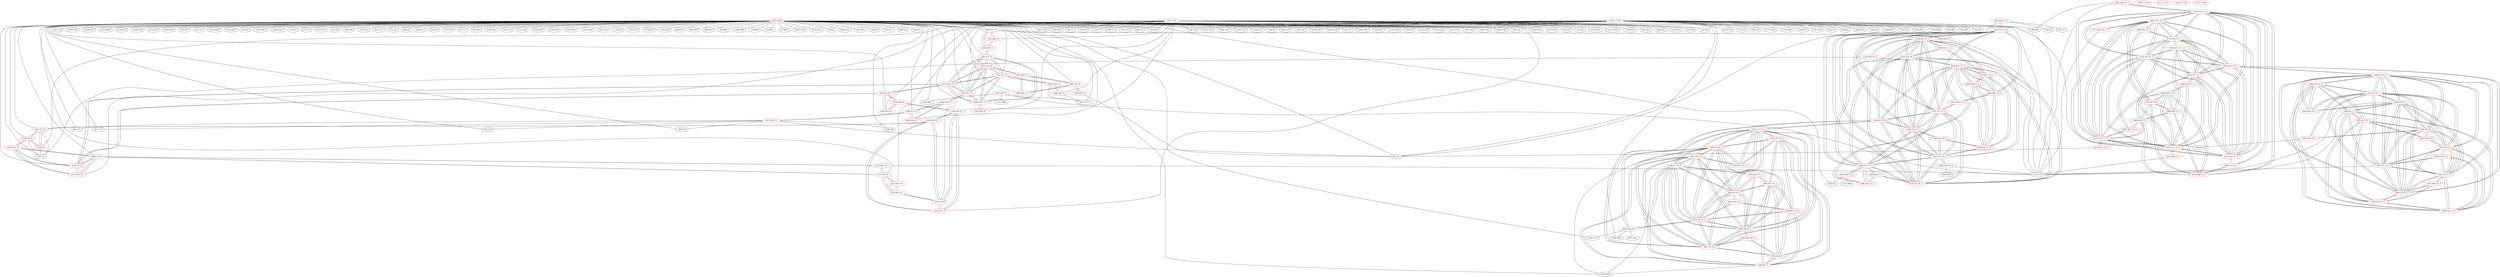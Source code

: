 graph {
	188 [label="(188) T11_T1" color=red]
	200 [label="(200) R24_T1"]
	197 [label="(197) R28_T1"]
	204 [label="(204) R32_t1"]
	189 [label="(189) T12_T1" color=red]
	205 [label="(205) R33_T1"]
	198 [label="(198) R29_T1"]
	199 [label="(199) R25_T1"]
	190 [label="(190) T13_T1" color=red]
	202 [label="(202) R30_T1"]
	206 [label="(206) R34_T1"]
	201 [label="(201) R26_T1"]
	191 [label="(191) T14_T1" color=red]
	203 [label="(203) R31_T1"]
	217 [label="(217) R15_P1"]
	194 [label="(194) T17_T1"]
	208 [label="(208) R35_T1_T"]
	193 [label="(193) T16_T1"]
	192 [label="(192) T15_T1"]
	192 [label="(192) T15_T1" color=red]
	204 [label="(204) R32_t1"]
	217 [label="(217) R15_P1"]
	194 [label="(194) T17_T1"]
	208 [label="(208) R35_T1_T"]
	193 [label="(193) T16_T1"]
	191 [label="(191) T14_T1"]
	193 [label="(193) T16_T1" color=red]
	205 [label="(205) R33_T1"]
	217 [label="(217) R15_P1"]
	194 [label="(194) T17_T1"]
	208 [label="(208) R35_T1_T"]
	192 [label="(192) T15_T1"]
	191 [label="(191) T14_T1"]
	194 [label="(194) T17_T1" color=red]
	206 [label="(206) R34_T1"]
	217 [label="(217) R15_P1"]
	208 [label="(208) R35_T1_T"]
	193 [label="(193) T16_T1"]
	192 [label="(192) T15_T1"]
	191 [label="(191) T14_T1"]
	195 [label="(195) R23_T1" color=red]
	129 [label="(129) R40"]
	177 [label="(177) U10"]
	131 [label="(131) R42"]
	187 [label="(187) T10_T1"]
	196 [label="(196) R27_T1" color=red]
	187 [label="(187) T10_T1"]
	203 [label="(203) R31_T1"]
	197 [label="(197) R28_T1" color=red]
	188 [label="(188) T11_T1"]
	204 [label="(204) R32_t1"]
	198 [label="(198) R29_T1" color=red]
	205 [label="(205) R33_T1"]
	189 [label="(189) T12_T1"]
	199 [label="(199) R25_T1" color=red]
	44 [label="(44) U5"]
	189 [label="(189) T12_T1"]
	200 [label="(200) R24_T1" color=red]
	177 [label="(177) U10"]
	188 [label="(188) T11_T1"]
	201 [label="(201) R26_T1" color=red]
	49 [label="(49) C17"]
	42 [label="(42) C15"]
	44 [label="(44) U5"]
	65 [label="(65) C10"]
	48 [label="(48) C16"]
	58 [label="(58) C9"]
	190 [label="(190) T13_T1"]
	202 [label="(202) R30_T1" color=red]
	206 [label="(206) R34_T1"]
	190 [label="(190) T13_T1"]
	203 [label="(203) R31_T1" color=red]
	187 [label="(187) T10_T1"]
	196 [label="(196) R27_T1"]
	191 [label="(191) T14_T1"]
	204 [label="(204) R32_t1" color=red]
	192 [label="(192) T15_T1"]
	188 [label="(188) T11_T1"]
	197 [label="(197) R28_T1"]
	205 [label="(205) R33_T1" color=red]
	193 [label="(193) T16_T1"]
	198 [label="(198) R29_T1"]
	189 [label="(189) T12_T1"]
	206 [label="(206) R34_T1" color=red]
	194 [label="(194) T17_T1"]
	202 [label="(202) R30_T1"]
	190 [label="(190) T13_T1"]
	207 [label="(207) R35_T1" color=red]
	208 [label="(208) R35_T1_T"]
	208 [label="(208) R35_T1_T" color=red]
	207 [label="(207) R35_T1"]
	217 [label="(217) R15_P1"]
	194 [label="(194) T17_T1"]
	193 [label="(193) T16_T1"]
	192 [label="(192) T15_T1"]
	191 [label="(191) T14_T1"]
	209 [label="(209) T3_P1" color=red]
	213 [label="(213) R14_P1"]
	214 [label="(214) T6_P1"]
	212 [label="(212) R13_P1"]
	211 [label="(211) R12_P1"]
	210 [label="(210) T2_P1"]
	210 [label="(210) T2_P1" color=red]
	212 [label="(212) R13_P1"]
	209 [label="(209) T3_P1"]
	211 [label="(211) R12_P1"]
	216 [label="(216) T5_P1"]
	217 [label="(217) R15_P1"]
	211 [label="(211) R12_P1" color=red]
	212 [label="(212) R13_P1"]
	209 [label="(209) T3_P1"]
	210 [label="(210) T2_P1"]
	212 [label="(212) R13_P1" color=red]
	226 [label="(226) T4_P1"]
	209 [label="(209) T3_P1"]
	211 [label="(211) R12_P1"]
	210 [label="(210) T2_P1"]
	213 [label="(213) R14_P1" color=red]
	177 [label="(177) U10"]
	209 [label="(209) T3_P1"]
	214 [label="(214) T6_P1"]
	214 [label="(214) T6_P1" color=red]
	213 [label="(213) R14_P1"]
	209 [label="(209) T3_P1"]
	223 [label="(223) R22_P1"]
	215 [label="(215) R17_P1"]
	215 [label="(215) R17_P1" color=red]
	223 [label="(223) R22_P1"]
	214 [label="(214) T6_P1"]
	216 [label="(216) T5_P1" color=red]
	210 [label="(210) T2_P1"]
	217 [label="(217) R15_P1"]
	218 [label="(218) R16_P1"]
	219 [label="(219) R20_P1"]
	217 [label="(217) R15_P1" color=red]
	194 [label="(194) T17_T1"]
	208 [label="(208) R35_T1_T"]
	193 [label="(193) T16_T1"]
	192 [label="(192) T15_T1"]
	191 [label="(191) T14_T1"]
	210 [label="(210) T2_P1"]
	216 [label="(216) T5_P1"]
	218 [label="(218) R16_P1" color=red]
	216 [label="(216) T5_P1"]
	219 [label="(219) R20_P1"]
	219 [label="(219) R20_P1" color=red]
	220 [label="(220) T8_P1"]
	218 [label="(218) R16_P1"]
	216 [label="(216) T5_P1"]
	220 [label="(220) T8_P1" color=red]
	221 [label="(221) T9_P1"]
	222 [label="(222) R21_P1"]
	224 [label="(224) R19_P1"]
	219 [label="(219) R20_P1"]
	221 [label="(221) T9_P1" color=red]
	223 [label="(223) R22_P1"]
	222 [label="(222) R21_P1"]
	220 [label="(220) T8_P1"]
	224 [label="(224) R19_P1"]
	222 [label="(222) R21_P1" color=red]
	221 [label="(221) T9_P1"]
	220 [label="(220) T8_P1"]
	224 [label="(224) R19_P1"]
	223 [label="(223) R22_P1" color=red]
	221 [label="(221) T9_P1"]
	214 [label="(214) T6_P1"]
	215 [label="(215) R17_P1"]
	224 [label="(224) R19_P1" color=red]
	221 [label="(221) T9_P1"]
	222 [label="(222) R21_P1"]
	220 [label="(220) T8_P1"]
	225 [label="(225) T7_P1"]
	225 [label="(225) T7_P1" color=red]
	227 [label="(227) R1"]
	226 [label="(226) T4_P1"]
	143 [label="(143) P1"]
	224 [label="(224) R19_P1"]
	226 [label="(226) T4_P1" color=red]
	212 [label="(212) R13_P1"]
	227 [label="(227) R1"]
	225 [label="(225) T7_P1"]
	143 [label="(143) P1"]
	227 [label="(227) R1" color=red]
	226 [label="(226) T4_P1"]
	225 [label="(225) T7_P1"]
	143 [label="(143) P1"]
	228 [label="(228) T10_T1_2" color=red]
	236 [label="(236) R23_T1_2"]
	244 [label="(244) R31_T1_2"]
	237 [label="(237) R27_T1_2"]
	234 [label="(234) T16_T1_2"]
	235 [label="(235) T17_T1_2"]
	233 [label="(233) T15_T1_2"]
	230 [label="(230) T12_T1_2"]
	232 [label="(232) T14_T1_2"]
	231 [label="(231) T13_T1_2"]
	229 [label="(229) T11_T1_2"]
	229 [label="(229) T11_T1_2" color=red]
	241 [label="(241) R24_T1_2"]
	238 [label="(238) R28_T1_2"]
	245 [label="(245) R32_t1_2"]
	228 [label="(228) T10_T1_2"]
	234 [label="(234) T16_T1_2"]
	235 [label="(235) T17_T1_2"]
	233 [label="(233) T15_T1_2"]
	230 [label="(230) T12_T1_2"]
	232 [label="(232) T14_T1_2"]
	231 [label="(231) T13_T1_2"]
	230 [label="(230) T12_T1_2" color=red]
	246 [label="(246) R33_T1_2"]
	239 [label="(239) R29_T1_2"]
	240 [label="(240) R25_T1_2"]
	228 [label="(228) T10_T1_2"]
	234 [label="(234) T16_T1_2"]
	235 [label="(235) T17_T1_2"]
	233 [label="(233) T15_T1_2"]
	232 [label="(232) T14_T1_2"]
	231 [label="(231) T13_T1_2"]
	229 [label="(229) T11_T1_2"]
	231 [label="(231) T13_T1_2" color=red]
	243 [label="(243) R30_T1_2"]
	247 [label="(247) R34_T1_2"]
	242 [label="(242) R26_T1_2"]
	228 [label="(228) T10_T1_2"]
	234 [label="(234) T16_T1_2"]
	235 [label="(235) T17_T1_2"]
	233 [label="(233) T15_T1_2"]
	230 [label="(230) T12_T1_2"]
	232 [label="(232) T14_T1_2"]
	229 [label="(229) T11_T1_2"]
	232 [label="(232) T14_T1_2" color=red]
	228 [label="(228) T10_T1_2"]
	234 [label="(234) T16_T1_2"]
	235 [label="(235) T17_T1_2"]
	233 [label="(233) T15_T1_2"]
	230 [label="(230) T12_T1_2"]
	231 [label="(231) T13_T1_2"]
	229 [label="(229) T11_T1_2"]
	244 [label="(244) R31_T1_2"]
	258 [label="(258) R15_P1_2"]
	248 [label="(248) R35_T1_2"]
	233 [label="(233) T15_T1_2" color=red]
	245 [label="(245) R32_t1_2"]
	228 [label="(228) T10_T1_2"]
	234 [label="(234) T16_T1_2"]
	235 [label="(235) T17_T1_2"]
	230 [label="(230) T12_T1_2"]
	232 [label="(232) T14_T1_2"]
	231 [label="(231) T13_T1_2"]
	229 [label="(229) T11_T1_2"]
	258 [label="(258) R15_P1_2"]
	248 [label="(248) R35_T1_2"]
	234 [label="(234) T16_T1_2" color=red]
	246 [label="(246) R33_T1_2"]
	228 [label="(228) T10_T1_2"]
	235 [label="(235) T17_T1_2"]
	233 [label="(233) T15_T1_2"]
	230 [label="(230) T12_T1_2"]
	232 [label="(232) T14_T1_2"]
	231 [label="(231) T13_T1_2"]
	229 [label="(229) T11_T1_2"]
	258 [label="(258) R15_P1_2"]
	248 [label="(248) R35_T1_2"]
	235 [label="(235) T17_T1_2" color=red]
	247 [label="(247) R34_T1_2"]
	228 [label="(228) T10_T1_2"]
	234 [label="(234) T16_T1_2"]
	233 [label="(233) T15_T1_2"]
	230 [label="(230) T12_T1_2"]
	232 [label="(232) T14_T1_2"]
	231 [label="(231) T13_T1_2"]
	229 [label="(229) T11_T1_2"]
	258 [label="(258) R15_P1_2"]
	248 [label="(248) R35_T1_2"]
	236 [label="(236) R23_T1_2" color=red]
	177 [label="(177) U10"]
	143 [label="(143) P1"]
	228 [label="(228) T10_T1_2"]
	237 [label="(237) R27_T1_2" color=red]
	243 [label="(243) R30_T1_2"]
	248 [label="(248) R35_T1_2"]
	239 [label="(239) R29_T1_2"]
	249 [label="(249) R28_T1_T_2"]
	228 [label="(228) T10_T1_2"]
	244 [label="(244) R31_T1_2"]
	238 [label="(238) R28_T1_2" color=red]
	229 [label="(229) T11_T1_2"]
	245 [label="(245) R32_t1_2"]
	249 [label="(249) R28_T1_T_2"]
	239 [label="(239) R29_T1_2" color=red]
	243 [label="(243) R30_T1_2"]
	248 [label="(248) R35_T1_2"]
	249 [label="(249) R28_T1_T_2"]
	237 [label="(237) R27_T1_2"]
	246 [label="(246) R33_T1_2"]
	230 [label="(230) T12_T1_2"]
	240 [label="(240) R25_T1_2" color=red]
	177 [label="(177) U10"]
	181 [label="(181) R49"]
	230 [label="(230) T12_T1_2"]
	241 [label="(241) R24_T1_2" color=red]
	111 [label="(111) R43"]
	136 [label="(136) Q5"]
	229 [label="(229) T11_T1_2"]
	242 [label="(242) R26_T1_2" color=red]
	45 [label="(45) T2"]
	44 [label="(44) U5"]
	47 [label="(47) U7"]
	231 [label="(231) T13_T1_2"]
	243 [label="(243) R30_T1_2" color=red]
	248 [label="(248) R35_T1_2"]
	239 [label="(239) R29_T1_2"]
	249 [label="(249) R28_T1_T_2"]
	237 [label="(237) R27_T1_2"]
	247 [label="(247) R34_T1_2"]
	231 [label="(231) T13_T1_2"]
	244 [label="(244) R31_T1_2" color=red]
	228 [label="(228) T10_T1_2"]
	237 [label="(237) R27_T1_2"]
	232 [label="(232) T14_T1_2"]
	245 [label="(245) R32_t1_2" color=red]
	233 [label="(233) T15_T1_2"]
	229 [label="(229) T11_T1_2"]
	238 [label="(238) R28_T1_2"]
	246 [label="(246) R33_T1_2" color=red]
	234 [label="(234) T16_T1_2"]
	239 [label="(239) R29_T1_2"]
	230 [label="(230) T12_T1_2"]
	247 [label="(247) R34_T1_2" color=red]
	235 [label="(235) T17_T1_2"]
	243 [label="(243) R30_T1_2"]
	231 [label="(231) T13_T1_2"]
	248 [label="(248) R35_T1_2" color=red]
	243 [label="(243) R30_T1_2"]
	239 [label="(239) R29_T1_2"]
	249 [label="(249) R28_T1_T_2"]
	237 [label="(237) R27_T1_2"]
	258 [label="(258) R15_P1_2"]
	235 [label="(235) T17_T1_2"]
	234 [label="(234) T16_T1_2"]
	233 [label="(233) T15_T1_2"]
	232 [label="(232) T14_T1_2"]
	249 [label="(249) R28_T1_T_2" color=red]
	243 [label="(243) R30_T1_2"]
	248 [label="(248) R35_T1_2"]
	239 [label="(239) R29_T1_2"]
	237 [label="(237) R27_T1_2"]
	238 [label="(238) R28_T1_2"]
	250 [label="(250) T3_P1_2" color=red]
	267 [label="(267) T4_P1_2"]
	266 [label="(266) T7_P1_2"]
	257 [label="(257) T5_P1_2"]
	262 [label="(262) T9_P1_2"]
	261 [label="(261) T8_P1_2"]
	255 [label="(255) T6_P1_2"]
	251 [label="(251) T2_P1_2"]
	254 [label="(254) R14_P1_2"]
	253 [label="(253) R13_P1_2"]
	252 [label="(252) R12_P1_2"]
	251 [label="(251) T2_P1_2" color=red]
	250 [label="(250) T3_P1_2"]
	267 [label="(267) T4_P1_2"]
	266 [label="(266) T7_P1_2"]
	257 [label="(257) T5_P1_2"]
	262 [label="(262) T9_P1_2"]
	261 [label="(261) T8_P1_2"]
	255 [label="(255) T6_P1_2"]
	253 [label="(253) R13_P1_2"]
	252 [label="(252) R12_P1_2"]
	258 [label="(258) R15_P1_2"]
	252 [label="(252) R12_P1_2" color=red]
	263 [label="(263) R21_P1_2"]
	259 [label="(259) R16_P1_2"]
	256 [label="(256) R17_P1_2"]
	268 [label="(268) R1_2"]
	253 [label="(253) R13_P1_2"]
	250 [label="(250) T3_P1_2"]
	251 [label="(251) T2_P1_2"]
	253 [label="(253) R13_P1_2" color=red]
	267 [label="(267) T4_P1_2"]
	250 [label="(250) T3_P1_2"]
	252 [label="(252) R12_P1_2"]
	251 [label="(251) T2_P1_2"]
	254 [label="(254) R14_P1_2" color=red]
	108 [label="(108) R26"]
	107 [label="(107) R22"]
	109 [label="(109) C31"]
	250 [label="(250) T3_P1_2"]
	255 [label="(255) T6_P1_2"]
	255 [label="(255) T6_P1_2" color=red]
	250 [label="(250) T3_P1_2"]
	267 [label="(267) T4_P1_2"]
	266 [label="(266) T7_P1_2"]
	257 [label="(257) T5_P1_2"]
	262 [label="(262) T9_P1_2"]
	261 [label="(261) T8_P1_2"]
	251 [label="(251) T2_P1_2"]
	254 [label="(254) R14_P1_2"]
	264 [label="(264) R22_P1_2"]
	256 [label="(256) R17_P1_2"]
	256 [label="(256) R17_P1_2" color=red]
	263 [label="(263) R21_P1_2"]
	259 [label="(259) R16_P1_2"]
	252 [label="(252) R12_P1_2"]
	268 [label="(268) R1_2"]
	264 [label="(264) R22_P1_2"]
	255 [label="(255) T6_P1_2"]
	257 [label="(257) T5_P1_2" color=red]
	250 [label="(250) T3_P1_2"]
	267 [label="(267) T4_P1_2"]
	266 [label="(266) T7_P1_2"]
	262 [label="(262) T9_P1_2"]
	261 [label="(261) T8_P1_2"]
	255 [label="(255) T6_P1_2"]
	251 [label="(251) T2_P1_2"]
	258 [label="(258) R15_P1_2"]
	259 [label="(259) R16_P1_2"]
	260 [label="(260) R20_P1_2"]
	258 [label="(258) R15_P1_2" color=red]
	235 [label="(235) T17_T1_2"]
	248 [label="(248) R35_T1_2"]
	234 [label="(234) T16_T1_2"]
	233 [label="(233) T15_T1_2"]
	232 [label="(232) T14_T1_2"]
	251 [label="(251) T2_P1_2"]
	257 [label="(257) T5_P1_2"]
	259 [label="(259) R16_P1_2" color=red]
	263 [label="(263) R21_P1_2"]
	252 [label="(252) R12_P1_2"]
	256 [label="(256) R17_P1_2"]
	268 [label="(268) R1_2"]
	257 [label="(257) T5_P1_2"]
	260 [label="(260) R20_P1_2"]
	260 [label="(260) R20_P1_2" color=red]
	261 [label="(261) T8_P1_2"]
	259 [label="(259) R16_P1_2"]
	257 [label="(257) T5_P1_2"]
	261 [label="(261) T8_P1_2" color=red]
	250 [label="(250) T3_P1_2"]
	267 [label="(267) T4_P1_2"]
	266 [label="(266) T7_P1_2"]
	257 [label="(257) T5_P1_2"]
	262 [label="(262) T9_P1_2"]
	255 [label="(255) T6_P1_2"]
	251 [label="(251) T2_P1_2"]
	263 [label="(263) R21_P1_2"]
	265 [label="(265) R19_P1_2"]
	260 [label="(260) R20_P1_2"]
	262 [label="(262) T9_P1_2" color=red]
	264 [label="(264) R22_P1_2"]
	250 [label="(250) T3_P1_2"]
	267 [label="(267) T4_P1_2"]
	266 [label="(266) T7_P1_2"]
	257 [label="(257) T5_P1_2"]
	261 [label="(261) T8_P1_2"]
	255 [label="(255) T6_P1_2"]
	251 [label="(251) T2_P1_2"]
	263 [label="(263) R21_P1_2"]
	265 [label="(265) R19_P1_2"]
	263 [label="(263) R21_P1_2" color=red]
	259 [label="(259) R16_P1_2"]
	252 [label="(252) R12_P1_2"]
	256 [label="(256) R17_P1_2"]
	268 [label="(268) R1_2"]
	262 [label="(262) T9_P1_2"]
	261 [label="(261) T8_P1_2"]
	265 [label="(265) R19_P1_2"]
	264 [label="(264) R22_P1_2" color=red]
	262 [label="(262) T9_P1_2"]
	255 [label="(255) T6_P1_2"]
	256 [label="(256) R17_P1_2"]
	265 [label="(265) R19_P1_2" color=red]
	262 [label="(262) T9_P1_2"]
	263 [label="(263) R21_P1_2"]
	261 [label="(261) T8_P1_2"]
	266 [label="(266) T7_P1_2"]
	266 [label="(266) T7_P1_2" color=red]
	250 [label="(250) T3_P1_2"]
	267 [label="(267) T4_P1_2"]
	257 [label="(257) T5_P1_2"]
	262 [label="(262) T9_P1_2"]
	261 [label="(261) T8_P1_2"]
	255 [label="(255) T6_P1_2"]
	251 [label="(251) T2_P1_2"]
	268 [label="(268) R1_2"]
	140 [label="(140) SW4"]
	265 [label="(265) R19_P1_2"]
	267 [label="(267) T4_P1_2" color=red]
	250 [label="(250) T3_P1_2"]
	266 [label="(266) T7_P1_2"]
	257 [label="(257) T5_P1_2"]
	262 [label="(262) T9_P1_2"]
	261 [label="(261) T8_P1_2"]
	255 [label="(255) T6_P1_2"]
	251 [label="(251) T2_P1_2"]
	253 [label="(253) R13_P1_2"]
	268 [label="(268) R1_2"]
	140 [label="(140) SW4"]
	268 [label="(268) R1_2" color=red]
	267 [label="(267) T4_P1_2"]
	266 [label="(266) T7_P1_2"]
	140 [label="(140) SW4"]
	263 [label="(263) R21_P1_2"]
	259 [label="(259) R16_P1_2"]
	252 [label="(252) R12_P1_2"]
	256 [label="(256) R17_P1_2"]
	269 [label="(269) T10_T1_3" color=red]
	277 [label="(277) R23_T1_3"]
	285 [label="(285) R31_T1_3"]
	278 [label="(278) R27_T1_3"]
	275 [label="(275) T16_T1_3"]
	276 [label="(276) T17_T1_3"]
	274 [label="(274) T15_T1_3"]
	271 [label="(271) T12_T1_3"]
	273 [label="(273) T14_T1_3"]
	272 [label="(272) T13_T1_3"]
	270 [label="(270) T11_T1_3"]
	270 [label="(270) T11_T1_3" color=red]
	282 [label="(282) R24_T1_3"]
	279 [label="(279) R28_T1_3"]
	286 [label="(286) R32_t1_3"]
	269 [label="(269) T10_T1_3"]
	275 [label="(275) T16_T1_3"]
	276 [label="(276) T17_T1_3"]
	274 [label="(274) T15_T1_3"]
	271 [label="(271) T12_T1_3"]
	273 [label="(273) T14_T1_3"]
	272 [label="(272) T13_T1_3"]
	271 [label="(271) T12_T1_3" color=red]
	287 [label="(287) R33_T1_3"]
	280 [label="(280) R29_T1_3"]
	281 [label="(281) R25_T1_3"]
	269 [label="(269) T10_T1_3"]
	275 [label="(275) T16_T1_3"]
	276 [label="(276) T17_T1_3"]
	274 [label="(274) T15_T1_3"]
	273 [label="(273) T14_T1_3"]
	272 [label="(272) T13_T1_3"]
	270 [label="(270) T11_T1_3"]
	272 [label="(272) T13_T1_3" color=red]
	284 [label="(284) R30_T1_3"]
	288 [label="(288) R34_T1_3"]
	283 [label="(283) R26_T1_3"]
	269 [label="(269) T10_T1_3"]
	275 [label="(275) T16_T1_3"]
	276 [label="(276) T17_T1_3"]
	274 [label="(274) T15_T1_3"]
	271 [label="(271) T12_T1_3"]
	273 [label="(273) T14_T1_3"]
	270 [label="(270) T11_T1_3"]
	273 [label="(273) T14_T1_3" color=red]
	269 [label="(269) T10_T1_3"]
	275 [label="(275) T16_T1_3"]
	276 [label="(276) T17_T1_3"]
	274 [label="(274) T15_T1_3"]
	271 [label="(271) T12_T1_3"]
	272 [label="(272) T13_T1_3"]
	270 [label="(270) T11_T1_3"]
	285 [label="(285) R31_T1_3"]
	299 [label="(299) R15_P1_3"]
	290 [label="(290) R35_T1_T_3"]
	274 [label="(274) T15_T1_3" color=red]
	286 [label="(286) R32_t1_3"]
	269 [label="(269) T10_T1_3"]
	275 [label="(275) T16_T1_3"]
	276 [label="(276) T17_T1_3"]
	271 [label="(271) T12_T1_3"]
	273 [label="(273) T14_T1_3"]
	272 [label="(272) T13_T1_3"]
	270 [label="(270) T11_T1_3"]
	299 [label="(299) R15_P1_3"]
	290 [label="(290) R35_T1_T_3"]
	275 [label="(275) T16_T1_3" color=red]
	287 [label="(287) R33_T1_3"]
	269 [label="(269) T10_T1_3"]
	276 [label="(276) T17_T1_3"]
	274 [label="(274) T15_T1_3"]
	271 [label="(271) T12_T1_3"]
	273 [label="(273) T14_T1_3"]
	272 [label="(272) T13_T1_3"]
	270 [label="(270) T11_T1_3"]
	299 [label="(299) R15_P1_3"]
	290 [label="(290) R35_T1_T_3"]
	276 [label="(276) T17_T1_3" color=red]
	288 [label="(288) R34_T1_3"]
	269 [label="(269) T10_T1_3"]
	275 [label="(275) T16_T1_3"]
	274 [label="(274) T15_T1_3"]
	271 [label="(271) T12_T1_3"]
	273 [label="(273) T14_T1_3"]
	272 [label="(272) T13_T1_3"]
	270 [label="(270) T11_T1_3"]
	299 [label="(299) R15_P1_3"]
	290 [label="(290) R35_T1_T_3"]
	277 [label="(277) R23_T1_3" color=red]
	177 [label="(177) U10"]
	269 [label="(269) T10_T1_3"]
	278 [label="(278) R27_T1_3" color=red]
	284 [label="(284) R30_T1_3"]
	289 [label="(289) R35_T1_3"]
	280 [label="(280) R29_T1_3"]
	279 [label="(279) R28_T1_3"]
	269 [label="(269) T10_T1_3"]
	285 [label="(285) R31_T1_3"]
	279 [label="(279) R28_T1_3" color=red]
	284 [label="(284) R30_T1_3"]
	289 [label="(289) R35_T1_3"]
	280 [label="(280) R29_T1_3"]
	278 [label="(278) R27_T1_3"]
	270 [label="(270) T11_T1_3"]
	286 [label="(286) R32_t1_3"]
	280 [label="(280) R29_T1_3" color=red]
	284 [label="(284) R30_T1_3"]
	289 [label="(289) R35_T1_3"]
	279 [label="(279) R28_T1_3"]
	278 [label="(278) R27_T1_3"]
	287 [label="(287) R33_T1_3"]
	271 [label="(271) T12_T1_3"]
	281 [label="(281) R25_T1_3" color=red]
	44 [label="(44) U5"]
	271 [label="(271) T12_T1_3"]
	282 [label="(282) R24_T1_3" color=red]
	186 [label="(186) R6"]
	177 [label="(177) U10"]
	270 [label="(270) T11_T1_3"]
	283 [label="(283) R26_T1_3" color=red]
	177 [label="(177) U10"]
	272 [label="(272) T13_T1_3"]
	284 [label="(284) R30_T1_3" color=red]
	289 [label="(289) R35_T1_3"]
	280 [label="(280) R29_T1_3"]
	279 [label="(279) R28_T1_3"]
	278 [label="(278) R27_T1_3"]
	288 [label="(288) R34_T1_3"]
	272 [label="(272) T13_T1_3"]
	285 [label="(285) R31_T1_3" color=red]
	269 [label="(269) T10_T1_3"]
	278 [label="(278) R27_T1_3"]
	273 [label="(273) T14_T1_3"]
	286 [label="(286) R32_t1_3" color=red]
	274 [label="(274) T15_T1_3"]
	270 [label="(270) T11_T1_3"]
	279 [label="(279) R28_T1_3"]
	287 [label="(287) R33_T1_3" color=red]
	275 [label="(275) T16_T1_3"]
	280 [label="(280) R29_T1_3"]
	271 [label="(271) T12_T1_3"]
	288 [label="(288) R34_T1_3" color=red]
	276 [label="(276) T17_T1_3"]
	284 [label="(284) R30_T1_3"]
	272 [label="(272) T13_T1_3"]
	289 [label="(289) R35_T1_3" color=red]
	284 [label="(284) R30_T1_3"]
	280 [label="(280) R29_T1_3"]
	279 [label="(279) R28_T1_3"]
	278 [label="(278) R27_T1_3"]
	290 [label="(290) R35_T1_T_3"]
	290 [label="(290) R35_T1_T_3" color=red]
	289 [label="(289) R35_T1_3"]
	299 [label="(299) R15_P1_3"]
	276 [label="(276) T17_T1_3"]
	275 [label="(275) T16_T1_3"]
	274 [label="(274) T15_T1_3"]
	273 [label="(273) T14_T1_3"]
	291 [label="(291) T3_P1_3" color=red]
	308 [label="(308) T4_P1_3"]
	307 [label="(307) T7_P1_3"]
	298 [label="(298) T5_P1_3"]
	303 [label="(303) T9_P1_3"]
	302 [label="(302) T8_P1_3"]
	296 [label="(296) T6_P1_3"]
	292 [label="(292) T2_P1_3"]
	295 [label="(295) R14_P1_3"]
	294 [label="(294) R13_P1_3"]
	293 [label="(293) R12_P1_3"]
	292 [label="(292) T2_P1_3" color=red]
	291 [label="(291) T3_P1_3"]
	308 [label="(308) T4_P1_3"]
	307 [label="(307) T7_P1_3"]
	298 [label="(298) T5_P1_3"]
	303 [label="(303) T9_P1_3"]
	302 [label="(302) T8_P1_3"]
	296 [label="(296) T6_P1_3"]
	294 [label="(294) R13_P1_3"]
	293 [label="(293) R12_P1_3"]
	299 [label="(299) R15_P1_3"]
	293 [label="(293) R12_P1_3" color=red]
	304 [label="(304) R21_P1_3"]
	300 [label="(300) R16_P1_3"]
	297 [label="(297) R17_P1_3"]
	309 [label="(309) R1_3"]
	294 [label="(294) R13_P1_3"]
	291 [label="(291) T3_P1_3"]
	292 [label="(292) T2_P1_3"]
	294 [label="(294) R13_P1_3" color=red]
	308 [label="(308) T4_P1_3"]
	291 [label="(291) T3_P1_3"]
	293 [label="(293) R12_P1_3"]
	292 [label="(292) T2_P1_3"]
	295 [label="(295) R14_P1_3" color=red]
	144 [label="(144) P2"]
	291 [label="(291) T3_P1_3"]
	296 [label="(296) T6_P1_3"]
	296 [label="(296) T6_P1_3" color=red]
	291 [label="(291) T3_P1_3"]
	308 [label="(308) T4_P1_3"]
	307 [label="(307) T7_P1_3"]
	298 [label="(298) T5_P1_3"]
	303 [label="(303) T9_P1_3"]
	302 [label="(302) T8_P1_3"]
	292 [label="(292) T2_P1_3"]
	295 [label="(295) R14_P1_3"]
	305 [label="(305) R22_P1_3"]
	297 [label="(297) R17_P1_3"]
	297 [label="(297) R17_P1_3" color=red]
	304 [label="(304) R21_P1_3"]
	300 [label="(300) R16_P1_3"]
	293 [label="(293) R12_P1_3"]
	309 [label="(309) R1_3"]
	305 [label="(305) R22_P1_3"]
	296 [label="(296) T6_P1_3"]
	298 [label="(298) T5_P1_3" color=red]
	291 [label="(291) T3_P1_3"]
	308 [label="(308) T4_P1_3"]
	307 [label="(307) T7_P1_3"]
	303 [label="(303) T9_P1_3"]
	302 [label="(302) T8_P1_3"]
	296 [label="(296) T6_P1_3"]
	292 [label="(292) T2_P1_3"]
	299 [label="(299) R15_P1_3"]
	300 [label="(300) R16_P1_3"]
	301 [label="(301) R20_P1_3"]
	299 [label="(299) R15_P1_3" color=red]
	276 [label="(276) T17_T1_3"]
	290 [label="(290) R35_T1_T_3"]
	275 [label="(275) T16_T1_3"]
	274 [label="(274) T15_T1_3"]
	273 [label="(273) T14_T1_3"]
	292 [label="(292) T2_P1_3"]
	298 [label="(298) T5_P1_3"]
	300 [label="(300) R16_P1_3" color=red]
	304 [label="(304) R21_P1_3"]
	293 [label="(293) R12_P1_3"]
	297 [label="(297) R17_P1_3"]
	309 [label="(309) R1_3"]
	298 [label="(298) T5_P1_3"]
	301 [label="(301) R20_P1_3"]
	301 [label="(301) R20_P1_3" color=red]
	302 [label="(302) T8_P1_3"]
	300 [label="(300) R16_P1_3"]
	298 [label="(298) T5_P1_3"]
	302 [label="(302) T8_P1_3" color=red]
	291 [label="(291) T3_P1_3"]
	308 [label="(308) T4_P1_3"]
	307 [label="(307) T7_P1_3"]
	298 [label="(298) T5_P1_3"]
	303 [label="(303) T9_P1_3"]
	296 [label="(296) T6_P1_3"]
	292 [label="(292) T2_P1_3"]
	304 [label="(304) R21_P1_3"]
	306 [label="(306) R19_P1_3"]
	301 [label="(301) R20_P1_3"]
	303 [label="(303) T9_P1_3" color=red]
	305 [label="(305) R22_P1_3"]
	291 [label="(291) T3_P1_3"]
	308 [label="(308) T4_P1_3"]
	307 [label="(307) T7_P1_3"]
	298 [label="(298) T5_P1_3"]
	302 [label="(302) T8_P1_3"]
	296 [label="(296) T6_P1_3"]
	292 [label="(292) T2_P1_3"]
	304 [label="(304) R21_P1_3"]
	306 [label="(306) R19_P1_3"]
	304 [label="(304) R21_P1_3" color=red]
	300 [label="(300) R16_P1_3"]
	293 [label="(293) R12_P1_3"]
	297 [label="(297) R17_P1_3"]
	309 [label="(309) R1_3"]
	303 [label="(303) T9_P1_3"]
	302 [label="(302) T8_P1_3"]
	306 [label="(306) R19_P1_3"]
	305 [label="(305) R22_P1_3" color=red]
	303 [label="(303) T9_P1_3"]
	296 [label="(296) T6_P1_3"]
	297 [label="(297) R17_P1_3"]
	306 [label="(306) R19_P1_3" color=red]
	303 [label="(303) T9_P1_3"]
	304 [label="(304) R21_P1_3"]
	302 [label="(302) T8_P1_3"]
	307 [label="(307) T7_P1_3"]
	307 [label="(307) T7_P1_3" color=red]
	291 [label="(291) T3_P1_3"]
	308 [label="(308) T4_P1_3"]
	298 [label="(298) T5_P1_3"]
	303 [label="(303) T9_P1_3"]
	302 [label="(302) T8_P1_3"]
	296 [label="(296) T6_P1_3"]
	292 [label="(292) T2_P1_3"]
	309 [label="(309) R1_3"]
	177 [label="(177) U10"]
	306 [label="(306) R19_P1_3"]
	308 [label="(308) T4_P1_3" color=red]
	291 [label="(291) T3_P1_3"]
	307 [label="(307) T7_P1_3"]
	298 [label="(298) T5_P1_3"]
	303 [label="(303) T9_P1_3"]
	302 [label="(302) T8_P1_3"]
	296 [label="(296) T6_P1_3"]
	292 [label="(292) T2_P1_3"]
	294 [label="(294) R13_P1_3"]
	309 [label="(309) R1_3"]
	177 [label="(177) U10"]
	309 [label="(309) R1_3" color=red]
	308 [label="(308) T4_P1_3"]
	307 [label="(307) T7_P1_3"]
	177 [label="(177) U10"]
	304 [label="(304) R21_P1_3"]
	300 [label="(300) R16_P1_3"]
	293 [label="(293) R12_P1_3"]
	297 [label="(297) R17_P1_3"]
	310 [label="(310) +1.5V" color=red]
	311 [label="(311) +1.2V" color=red]
	312 [label="(312) +5V" color=red]
	9 [label="(9) U1"]
	133 [label="(133) D10"]
	151 [label="(151) F6"]
	33 [label="(33) D2"]
	32 [label="(32) C4"]
	31 [label="(31) R3"]
	135 [label="(135) D11"]
	123 [label="(123) LED1"]
	134 [label="(134) D12"]
	91 [label="(91) R13"]
	12 [label="(12) C1"]
	78 [label="(78) U9"]
	79 [label="(79) C27"]
	28 [label="(28) C5"]
	84 [label="(84) R15"]
	35 [label="(35) D16"]
	87 [label="(87) C26"]
	150 [label="(150) F4"]
	21 [label="(21) D4"]
	30 [label="(30) TP2"]
	24 [label="(24) U3"]
	23 [label="(23) D3"]
	202 [label="(202) R30_T1"]
	207 [label="(207) R35_T1"]
	198 [label="(198) R29_T1"]
	197 [label="(197) R28_T1"]
	196 [label="(196) R27_T1"]
	222 [label="(222) R21_P1"]
	218 [label="(218) R16_P1"]
	211 [label="(211) R12_P1"]
	215 [label="(215) R17_P1"]
	227 [label="(227) R1"]
	313 [label="(313) +3.3V" color=red]
	149 [label="(149) F5"]
	60 [label="(60) C23"]
	56 [label="(56) C22"]
	154 [label="(154) C43"]
	61 [label="(61) R10"]
	163 [label="(163) C39"]
	177 [label="(177) U10"]
	22 [label="(22) L3"]
	20 [label="(20) R2"]
	37 [label="(37) C7"]
	99 [label="(99) R23"]
	26 [label="(26) D6"]
	24 [label="(24) U3"]
	108 [label="(108) R26"]
	164 [label="(164) C40"]
	29 [label="(29) TP1"]
	168 [label="(168) R55"]
	173 [label="(173) C42"]
	66 [label="(66) U6"]
	53 [label="(53) C21"]
	52 [label="(52) C20"]
	67 [label="(67) R7"]
	51 [label="(51) C19"]
	50 [label="(50) C18"]
	105 [label="(105) R25"]
	165 [label="(165) C41"]
	162 [label="(162) C38"]
	102 [label="(102) R24"]
	64 [label="(64) U8"]
	161 [label="(161) C37"]
	160 [label="(160) C35"]
	159 [label="(159) C34"]
	158 [label="(158) C33"]
	63 [label="(63) R8"]
	62 [label="(62) R9"]
	41 [label="(41) R5"]
	44 [label="(44) U5"]
	46 [label="(46) J4"]
	186 [label="(186) R6"]
	142 [label="(142) F3"]
	73 [label="(73) L5"]
	74 [label="(74) L6"]
	171 [label="(171) R52"]
	170 [label="(170) R50"]
	314 [label="(314) +1.0V" color=red]
	315 [label="(315) +1.8V" color=red]
	316 [label="(316) GND" color=red]
	11 [label="(11) C2"]
	109 [label="(109) C31"]
	166 [label="(166) C48"]
	164 [label="(164) C40"]
	165 [label="(165) C41"]
	162 [label="(162) C38"]
	161 [label="(161) C37"]
	103 [label="(103) C29"]
	64 [label="(64) U8"]
	127 [label="(127) R39"]
	160 [label="(160) C35"]
	114 [label="(114) Q2"]
	106 [label="(106) C30"]
	175 [label="(175) S5"]
	100 [label="(100) C28"]
	163 [label="(163) C39"]
	25 [label="(25) BT1"]
	24 [label="(24) U3"]
	27 [label="(27) C6"]
	177 [label="(177) U10"]
	30 [label="(30) TP2"]
	28 [label="(28) C5"]
	29 [label="(29) TP1"]
	144 [label="(144) P2"]
	140 [label="(140) SW4"]
	141 [label="(141) SW2"]
	132 [label="(132) Q6"]
	9 [label="(9) U1"]
	14 [label="(14) R1"]
	139 [label="(139) SW3"]
	138 [label="(138) SW1"]
	13 [label="(13) L2"]
	12 [label="(12) C1"]
	17 [label="(17) C3"]
	173 [label="(173) C42"]
	136 [label="(136) Q5"]
	137 [label="(137) Q1"]
	19 [label="(19) J1"]
	69 [label="(69) C24"]
	70 [label="(70) C25"]
	44 [label="(44) U5"]
	43 [label="(43) C13"]
	75 [label="(75) Y3"]
	68 [label="(68) J3"]
	169 [label="(169) Y1"]
	76 [label="(76) C8"]
	77 [label="(77) C53"]
	42 [label="(42) C15"]
	46 [label="(46) J4"]
	71 [label="(71) L7"]
	40 [label="(40) R4"]
	66 [label="(66) U6"]
	53 [label="(53) C21"]
	52 [label="(52) C20"]
	128 [label="(128) R31"]
	51 [label="(51) C19"]
	50 [label="(50) C18"]
	49 [label="(49) C17"]
	54 [label="(54) C12"]
	48 [label="(48) C16"]
	117 [label="(117) Q4"]
	124 [label="(124) R30"]
	65 [label="(65) C10"]
	126 [label="(126) R27"]
	158 [label="(158) C33"]
	125 [label="(125) R36"]
	60 [label="(60) C23"]
	155 [label="(155) C46"]
	129 [label="(129) R40"]
	57 [label="(57) C14"]
	120 [label="(120) Q3"]
	58 [label="(58) C9"]
	159 [label="(159) C34"]
	154 [label="(154) C43"]
	56 [label="(56) C22"]
	55 [label="(55) C11"]
	143 [label="(143) P1"]
	178 [label="(178) D13"]
	183 [label="(183) Y2"]
	78 [label="(78) U9"]
	79 [label="(79) C27"]
	82 [label="(82) D7"]
	86 [label="(86) R14"]
	87 [label="(87) C26"]
	90 [label="(90) R18"]
	6 [label="(6) MH4"]
	184 [label="(184) C49"]
	5 [label="(5) MH3"]
	4 [label="(4) MH2"]
	1 [label="(1) MH1"]
	185 [label="(185) C52"]
	179 [label="(179) D14"]
	35 [label="(35) D16"]
	34 [label="(34) J2"]
	96 [label="(96) R12"]
	32 [label="(32) C4"]
	38 [label="(38) TP3"]
	39 [label="(39) D5"]
	37 [label="(37) C7"]
	95 [label="(95) R17"]
	83 [label="(83) D9"]
	36 [label="(36) L4"]
	187 [label="(187) T10_T1"]
	193 [label="(193) T16_T1"]
	194 [label="(194) T17_T1"]
	192 [label="(192) T15_T1"]
	189 [label="(189) T12_T1"]
	191 [label="(191) T14_T1"]
	190 [label="(190) T13_T1"]
	188 [label="(188) T11_T1"]
	209 [label="(209) T3_P1"]
	226 [label="(226) T4_P1"]
	225 [label="(225) T7_P1"]
	216 [label="(216) T5_P1"]
	221 [label="(221) T9_P1"]
	220 [label="(220) T8_P1"]
	214 [label="(214) T6_P1"]
	210 [label="(210) T2_P1"]
	188 -- 200
	188 -- 197
	188 -- 204
	189 -- 205
	189 -- 198
	189 -- 199
	190 -- 202
	190 -- 206
	190 -- 201
	191 -- 203
	191 -- 217
	191 -- 194
	191 -- 208
	191 -- 193
	191 -- 192
	192 -- 204
	192 -- 217
	192 -- 194
	192 -- 208
	192 -- 193
	192 -- 191
	193 -- 205
	193 -- 217
	193 -- 194
	193 -- 208
	193 -- 192
	193 -- 191
	194 -- 206
	194 -- 217
	194 -- 208
	194 -- 193
	194 -- 192
	194 -- 191
	195 -- 129
	195 -- 177
	195 -- 131
	195 -- 187
	196 -- 187
	196 -- 203
	197 -- 188
	197 -- 204
	198 -- 205
	198 -- 189
	199 -- 44
	199 -- 189
	200 -- 177
	200 -- 188
	201 -- 49
	201 -- 42
	201 -- 44
	201 -- 65
	201 -- 48
	201 -- 58
	201 -- 190
	202 -- 206
	202 -- 190
	203 -- 187
	203 -- 196
	203 -- 191
	204 -- 192
	204 -- 188
	204 -- 197
	205 -- 193
	205 -- 198
	205 -- 189
	206 -- 194
	206 -- 202
	206 -- 190
	207 -- 208
	208 -- 207
	208 -- 217
	208 -- 194
	208 -- 193
	208 -- 192
	208 -- 191
	209 -- 213
	209 -- 214
	209 -- 212
	209 -- 211
	209 -- 210
	210 -- 212
	210 -- 209
	210 -- 211
	210 -- 216
	210 -- 217
	211 -- 212
	211 -- 209
	211 -- 210
	212 -- 226
	212 -- 209
	212 -- 211
	212 -- 210
	213 -- 177
	213 -- 209
	213 -- 214
	214 -- 213
	214 -- 209
	214 -- 223
	214 -- 215
	215 -- 223
	215 -- 214
	216 -- 210
	216 -- 217
	216 -- 218
	216 -- 219
	217 -- 194
	217 -- 208
	217 -- 193
	217 -- 192
	217 -- 191
	217 -- 210
	217 -- 216
	218 -- 216
	218 -- 219
	219 -- 220
	219 -- 218
	219 -- 216
	220 -- 221
	220 -- 222
	220 -- 224
	220 -- 219
	221 -- 223
	221 -- 222
	221 -- 220
	221 -- 224
	222 -- 221
	222 -- 220
	222 -- 224
	223 -- 221
	223 -- 214
	223 -- 215
	224 -- 221
	224 -- 222
	224 -- 220
	224 -- 225
	225 -- 227
	225 -- 226
	225 -- 143
	225 -- 224
	226 -- 212
	226 -- 227
	226 -- 225
	226 -- 143
	227 -- 226
	227 -- 225
	227 -- 143
	228 -- 236
	228 -- 244
	228 -- 237
	228 -- 234
	228 -- 235
	228 -- 233
	228 -- 230
	228 -- 232
	228 -- 231
	228 -- 229
	229 -- 241
	229 -- 238
	229 -- 245
	229 -- 228
	229 -- 234
	229 -- 235
	229 -- 233
	229 -- 230
	229 -- 232
	229 -- 231
	230 -- 246
	230 -- 239
	230 -- 240
	230 -- 228
	230 -- 234
	230 -- 235
	230 -- 233
	230 -- 232
	230 -- 231
	230 -- 229
	231 -- 243
	231 -- 247
	231 -- 242
	231 -- 228
	231 -- 234
	231 -- 235
	231 -- 233
	231 -- 230
	231 -- 232
	231 -- 229
	232 -- 228
	232 -- 234
	232 -- 235
	232 -- 233
	232 -- 230
	232 -- 231
	232 -- 229
	232 -- 244
	232 -- 258
	232 -- 248
	233 -- 245
	233 -- 228
	233 -- 234
	233 -- 235
	233 -- 230
	233 -- 232
	233 -- 231
	233 -- 229
	233 -- 258
	233 -- 248
	234 -- 246
	234 -- 228
	234 -- 235
	234 -- 233
	234 -- 230
	234 -- 232
	234 -- 231
	234 -- 229
	234 -- 258
	234 -- 248
	235 -- 247
	235 -- 228
	235 -- 234
	235 -- 233
	235 -- 230
	235 -- 232
	235 -- 231
	235 -- 229
	235 -- 258
	235 -- 248
	236 -- 177
	236 -- 143
	236 -- 228
	237 -- 243
	237 -- 248
	237 -- 239
	237 -- 249
	237 -- 228
	237 -- 244
	238 -- 229
	238 -- 245
	238 -- 249
	239 -- 243
	239 -- 248
	239 -- 249
	239 -- 237
	239 -- 246
	239 -- 230
	240 -- 177
	240 -- 181
	240 -- 230
	241 -- 111
	241 -- 136
	241 -- 229
	242 -- 45
	242 -- 44
	242 -- 47
	242 -- 231
	243 -- 248
	243 -- 239
	243 -- 249
	243 -- 237
	243 -- 247
	243 -- 231
	244 -- 228
	244 -- 237
	244 -- 232
	245 -- 233
	245 -- 229
	245 -- 238
	246 -- 234
	246 -- 239
	246 -- 230
	247 -- 235
	247 -- 243
	247 -- 231
	248 -- 243
	248 -- 239
	248 -- 249
	248 -- 237
	248 -- 258
	248 -- 235
	248 -- 234
	248 -- 233
	248 -- 232
	249 -- 243
	249 -- 248
	249 -- 239
	249 -- 237
	249 -- 238
	250 -- 267
	250 -- 266
	250 -- 257
	250 -- 262
	250 -- 261
	250 -- 255
	250 -- 251
	250 -- 254
	250 -- 253
	250 -- 252
	251 -- 250
	251 -- 267
	251 -- 266
	251 -- 257
	251 -- 262
	251 -- 261
	251 -- 255
	251 -- 253
	251 -- 252
	251 -- 258
	252 -- 263
	252 -- 259
	252 -- 256
	252 -- 268
	252 -- 253
	252 -- 250
	252 -- 251
	253 -- 267
	253 -- 250
	253 -- 252
	253 -- 251
	254 -- 108
	254 -- 107
	254 -- 109
	254 -- 250
	254 -- 255
	255 -- 250
	255 -- 267
	255 -- 266
	255 -- 257
	255 -- 262
	255 -- 261
	255 -- 251
	255 -- 254
	255 -- 264
	255 -- 256
	256 -- 263
	256 -- 259
	256 -- 252
	256 -- 268
	256 -- 264
	256 -- 255
	257 -- 250
	257 -- 267
	257 -- 266
	257 -- 262
	257 -- 261
	257 -- 255
	257 -- 251
	257 -- 258
	257 -- 259
	257 -- 260
	258 -- 235
	258 -- 248
	258 -- 234
	258 -- 233
	258 -- 232
	258 -- 251
	258 -- 257
	259 -- 263
	259 -- 252
	259 -- 256
	259 -- 268
	259 -- 257
	259 -- 260
	260 -- 261
	260 -- 259
	260 -- 257
	261 -- 250
	261 -- 267
	261 -- 266
	261 -- 257
	261 -- 262
	261 -- 255
	261 -- 251
	261 -- 263
	261 -- 265
	261 -- 260
	262 -- 264
	262 -- 250
	262 -- 267
	262 -- 266
	262 -- 257
	262 -- 261
	262 -- 255
	262 -- 251
	262 -- 263
	262 -- 265
	263 -- 259
	263 -- 252
	263 -- 256
	263 -- 268
	263 -- 262
	263 -- 261
	263 -- 265
	264 -- 262
	264 -- 255
	264 -- 256
	265 -- 262
	265 -- 263
	265 -- 261
	265 -- 266
	266 -- 250
	266 -- 267
	266 -- 257
	266 -- 262
	266 -- 261
	266 -- 255
	266 -- 251
	266 -- 268
	266 -- 140
	266 -- 265
	267 -- 250
	267 -- 266
	267 -- 257
	267 -- 262
	267 -- 261
	267 -- 255
	267 -- 251
	267 -- 253
	267 -- 268
	267 -- 140
	268 -- 267
	268 -- 266
	268 -- 140
	268 -- 263
	268 -- 259
	268 -- 252
	268 -- 256
	269 -- 277
	269 -- 285
	269 -- 278
	269 -- 275
	269 -- 276
	269 -- 274
	269 -- 271
	269 -- 273
	269 -- 272
	269 -- 270
	270 -- 282
	270 -- 279
	270 -- 286
	270 -- 269
	270 -- 275
	270 -- 276
	270 -- 274
	270 -- 271
	270 -- 273
	270 -- 272
	271 -- 287
	271 -- 280
	271 -- 281
	271 -- 269
	271 -- 275
	271 -- 276
	271 -- 274
	271 -- 273
	271 -- 272
	271 -- 270
	272 -- 284
	272 -- 288
	272 -- 283
	272 -- 269
	272 -- 275
	272 -- 276
	272 -- 274
	272 -- 271
	272 -- 273
	272 -- 270
	273 -- 269
	273 -- 275
	273 -- 276
	273 -- 274
	273 -- 271
	273 -- 272
	273 -- 270
	273 -- 285
	273 -- 299
	273 -- 290
	274 -- 286
	274 -- 269
	274 -- 275
	274 -- 276
	274 -- 271
	274 -- 273
	274 -- 272
	274 -- 270
	274 -- 299
	274 -- 290
	275 -- 287
	275 -- 269
	275 -- 276
	275 -- 274
	275 -- 271
	275 -- 273
	275 -- 272
	275 -- 270
	275 -- 299
	275 -- 290
	276 -- 288
	276 -- 269
	276 -- 275
	276 -- 274
	276 -- 271
	276 -- 273
	276 -- 272
	276 -- 270
	276 -- 299
	276 -- 290
	277 -- 177
	277 -- 269
	278 -- 284
	278 -- 289
	278 -- 280
	278 -- 279
	278 -- 269
	278 -- 285
	279 -- 284
	279 -- 289
	279 -- 280
	279 -- 278
	279 -- 270
	279 -- 286
	280 -- 284
	280 -- 289
	280 -- 279
	280 -- 278
	280 -- 287
	280 -- 271
	281 -- 44
	281 -- 271
	282 -- 186
	282 -- 177
	282 -- 270
	283 -- 177
	283 -- 272
	284 -- 289
	284 -- 280
	284 -- 279
	284 -- 278
	284 -- 288
	284 -- 272
	285 -- 269
	285 -- 278
	285 -- 273
	286 -- 274
	286 -- 270
	286 -- 279
	287 -- 275
	287 -- 280
	287 -- 271
	288 -- 276
	288 -- 284
	288 -- 272
	289 -- 284
	289 -- 280
	289 -- 279
	289 -- 278
	289 -- 290
	290 -- 289
	290 -- 299
	290 -- 276
	290 -- 275
	290 -- 274
	290 -- 273
	291 -- 308
	291 -- 307
	291 -- 298
	291 -- 303
	291 -- 302
	291 -- 296
	291 -- 292
	291 -- 295
	291 -- 294
	291 -- 293
	292 -- 291
	292 -- 308
	292 -- 307
	292 -- 298
	292 -- 303
	292 -- 302
	292 -- 296
	292 -- 294
	292 -- 293
	292 -- 299
	293 -- 304
	293 -- 300
	293 -- 297
	293 -- 309
	293 -- 294
	293 -- 291
	293 -- 292
	294 -- 308
	294 -- 291
	294 -- 293
	294 -- 292
	295 -- 144
	295 -- 291
	295 -- 296
	296 -- 291
	296 -- 308
	296 -- 307
	296 -- 298
	296 -- 303
	296 -- 302
	296 -- 292
	296 -- 295
	296 -- 305
	296 -- 297
	297 -- 304
	297 -- 300
	297 -- 293
	297 -- 309
	297 -- 305
	297 -- 296
	298 -- 291
	298 -- 308
	298 -- 307
	298 -- 303
	298 -- 302
	298 -- 296
	298 -- 292
	298 -- 299
	298 -- 300
	298 -- 301
	299 -- 276
	299 -- 290
	299 -- 275
	299 -- 274
	299 -- 273
	299 -- 292
	299 -- 298
	300 -- 304
	300 -- 293
	300 -- 297
	300 -- 309
	300 -- 298
	300 -- 301
	301 -- 302
	301 -- 300
	301 -- 298
	302 -- 291
	302 -- 308
	302 -- 307
	302 -- 298
	302 -- 303
	302 -- 296
	302 -- 292
	302 -- 304
	302 -- 306
	302 -- 301
	303 -- 305
	303 -- 291
	303 -- 308
	303 -- 307
	303 -- 298
	303 -- 302
	303 -- 296
	303 -- 292
	303 -- 304
	303 -- 306
	304 -- 300
	304 -- 293
	304 -- 297
	304 -- 309
	304 -- 303
	304 -- 302
	304 -- 306
	305 -- 303
	305 -- 296
	305 -- 297
	306 -- 303
	306 -- 304
	306 -- 302
	306 -- 307
	307 -- 291
	307 -- 308
	307 -- 298
	307 -- 303
	307 -- 302
	307 -- 296
	307 -- 292
	307 -- 309
	307 -- 177
	307 -- 306
	308 -- 291
	308 -- 307
	308 -- 298
	308 -- 303
	308 -- 302
	308 -- 296
	308 -- 292
	308 -- 294
	308 -- 309
	308 -- 177
	309 -- 308
	309 -- 307
	309 -- 177
	309 -- 304
	309 -- 300
	309 -- 293
	309 -- 297
	312 -- 9
	312 -- 133
	312 -- 151
	312 -- 33
	312 -- 32
	312 -- 31
	312 -- 135
	312 -- 123
	312 -- 134
	312 -- 91
	312 -- 12
	312 -- 78
	312 -- 79
	312 -- 28
	312 -- 84
	312 -- 35
	312 -- 87
	312 -- 150
	312 -- 21
	312 -- 30
	312 -- 24
	312 -- 23
	312 -- 202
	312 -- 207
	312 -- 198
	312 -- 197
	312 -- 196
	312 -- 222
	312 -- 218
	312 -- 211
	312 -- 215
	312 -- 227
	313 -- 149
	313 -- 60
	313 -- 56
	313 -- 154
	313 -- 61
	313 -- 163
	313 -- 177
	313 -- 22
	313 -- 20
	313 -- 37
	313 -- 99
	313 -- 26
	313 -- 24
	313 -- 108
	313 -- 164
	313 -- 29
	313 -- 168
	313 -- 173
	313 -- 66
	313 -- 53
	313 -- 52
	313 -- 67
	313 -- 51
	313 -- 50
	313 -- 105
	313 -- 165
	313 -- 162
	313 -- 102
	313 -- 64
	313 -- 161
	313 -- 160
	313 -- 159
	313 -- 158
	313 -- 63
	313 -- 62
	313 -- 41
	313 -- 44
	313 -- 46
	313 -- 186
	313 -- 142
	313 -- 73
	313 -- 74
	313 -- 171
	313 -- 170
	316 -- 11
	316 -- 109
	316 -- 166
	316 -- 164
	316 -- 165
	316 -- 162
	316 -- 161
	316 -- 103
	316 -- 64
	316 -- 127
	316 -- 160
	316 -- 114
	316 -- 106
	316 -- 175
	316 -- 100
	316 -- 163
	316 -- 25
	316 -- 24
	316 -- 27
	316 -- 177
	316 -- 30
	316 -- 28
	316 -- 29
	316 -- 144
	316 -- 140
	316 -- 141
	316 -- 132
	316 -- 9
	316 -- 14
	316 -- 139
	316 -- 138
	316 -- 13
	316 -- 12
	316 -- 17
	316 -- 173
	316 -- 136
	316 -- 137
	316 -- 19
	316 -- 69
	316 -- 70
	316 -- 44
	316 -- 43
	316 -- 75
	316 -- 68
	316 -- 169
	316 -- 76
	316 -- 77
	316 -- 42
	316 -- 46
	316 -- 71
	316 -- 40
	316 -- 66
	316 -- 53
	316 -- 52
	316 -- 128
	316 -- 51
	316 -- 50
	316 -- 49
	316 -- 54
	316 -- 48
	316 -- 117
	316 -- 124
	316 -- 65
	316 -- 126
	316 -- 158
	316 -- 125
	316 -- 60
	316 -- 155
	316 -- 129
	316 -- 57
	316 -- 120
	316 -- 58
	316 -- 159
	316 -- 154
	316 -- 56
	316 -- 55
	316 -- 143
	316 -- 178
	316 -- 183
	316 -- 78
	316 -- 79
	316 -- 82
	316 -- 86
	316 -- 87
	316 -- 90
	316 -- 6
	316 -- 184
	316 -- 5
	316 -- 4
	316 -- 1
	316 -- 185
	316 -- 179
	316 -- 35
	316 -- 34
	316 -- 96
	316 -- 32
	316 -- 38
	316 -- 39
	316 -- 37
	316 -- 95
	316 -- 83
	316 -- 36
	316 -- 187
	316 -- 193
	316 -- 194
	316 -- 192
	316 -- 189
	316 -- 191
	316 -- 190
	316 -- 188
	316 -- 209
	316 -- 226
	316 -- 225
	316 -- 216
	316 -- 221
	316 -- 220
	316 -- 214
	316 -- 210
}